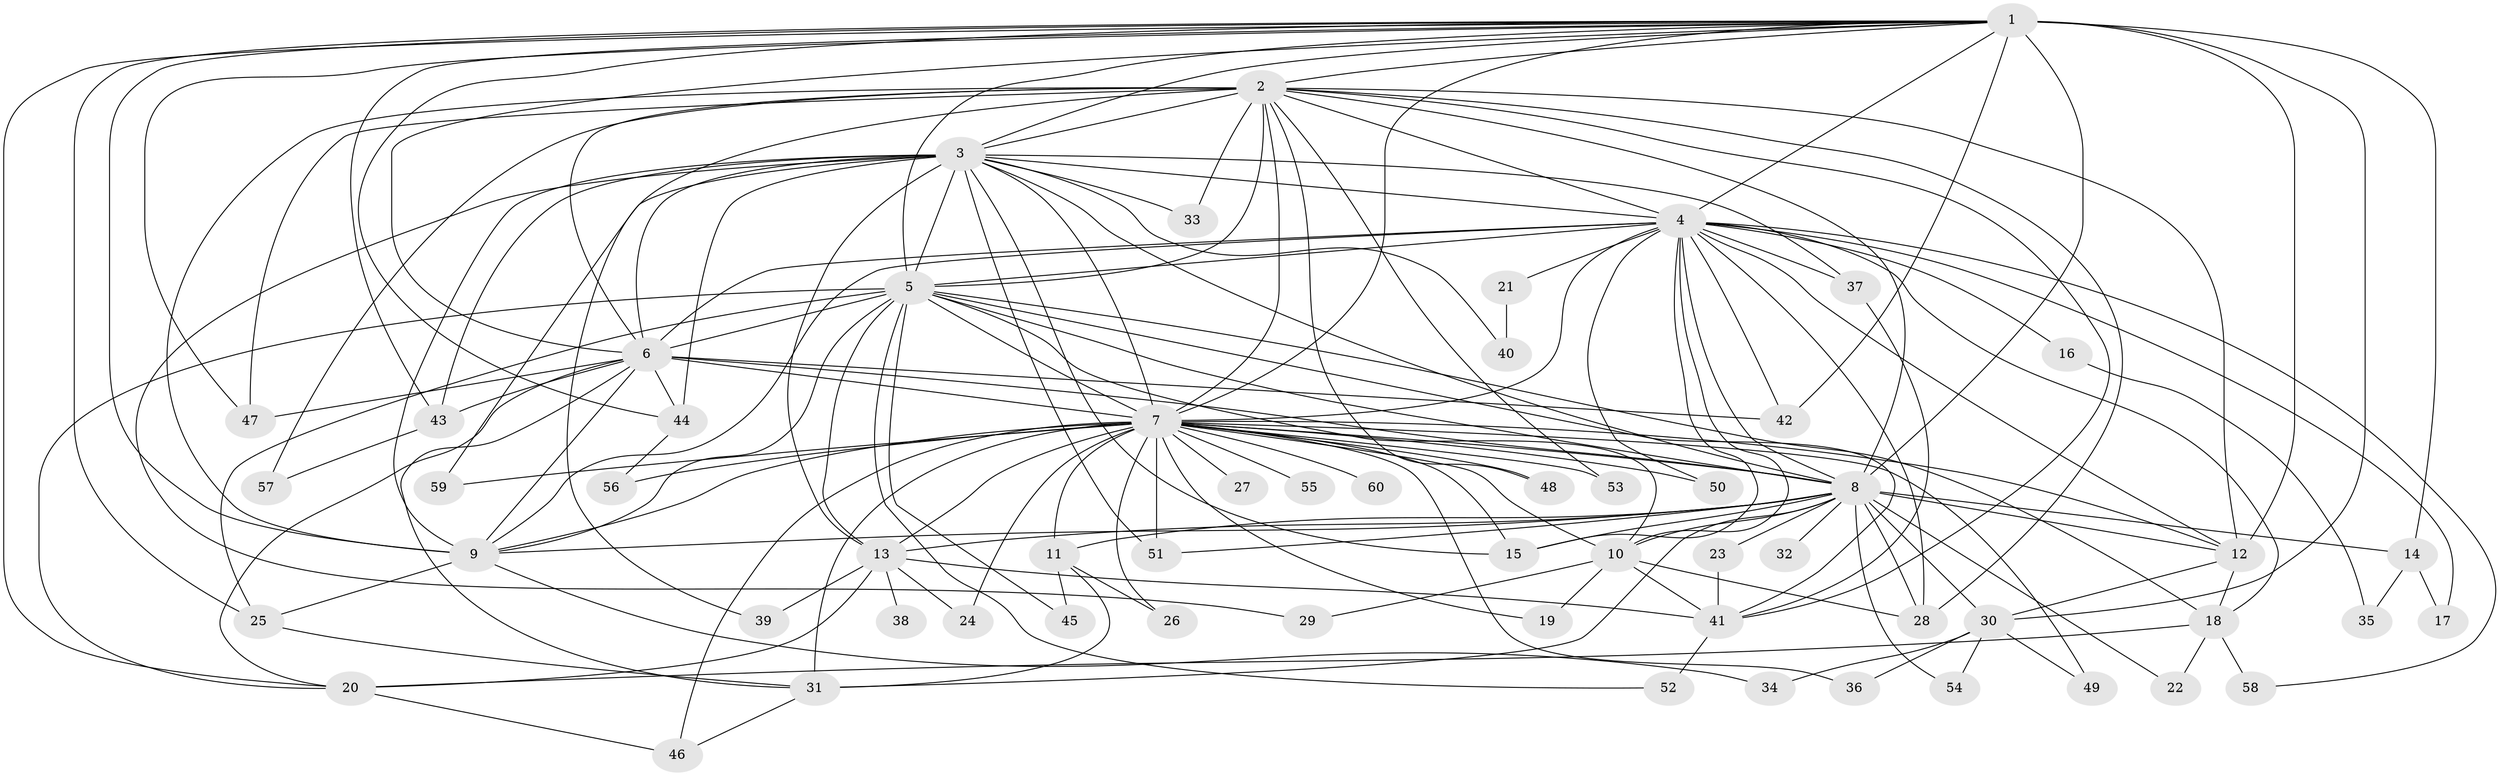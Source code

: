 // original degree distribution, {19: 0.025, 23: 0.008333333333333333, 24: 0.008333333333333333, 26: 0.008333333333333333, 32: 0.008333333333333333, 31: 0.008333333333333333, 21: 0.008333333333333333, 15: 0.008333333333333333, 7: 0.008333333333333333, 6: 0.03333333333333333, 5: 0.03333333333333333, 2: 0.55, 9: 0.008333333333333333, 3: 0.225, 4: 0.058333333333333334}
// Generated by graph-tools (version 1.1) at 2025/34/03/09/25 02:34:37]
// undirected, 60 vertices, 160 edges
graph export_dot {
graph [start="1"]
  node [color=gray90,style=filled];
  1;
  2;
  3;
  4;
  5;
  6;
  7;
  8;
  9;
  10;
  11;
  12;
  13;
  14;
  15;
  16;
  17;
  18;
  19;
  20;
  21;
  22;
  23;
  24;
  25;
  26;
  27;
  28;
  29;
  30;
  31;
  32;
  33;
  34;
  35;
  36;
  37;
  38;
  39;
  40;
  41;
  42;
  43;
  44;
  45;
  46;
  47;
  48;
  49;
  50;
  51;
  52;
  53;
  54;
  55;
  56;
  57;
  58;
  59;
  60;
  1 -- 2 [weight=2.0];
  1 -- 3 [weight=2.0];
  1 -- 4 [weight=2.0];
  1 -- 5 [weight=2.0];
  1 -- 6 [weight=2.0];
  1 -- 7 [weight=3.0];
  1 -- 8 [weight=3.0];
  1 -- 9 [weight=2.0];
  1 -- 12 [weight=10.0];
  1 -- 14 [weight=2.0];
  1 -- 20 [weight=1.0];
  1 -- 25 [weight=1.0];
  1 -- 30 [weight=1.0];
  1 -- 42 [weight=1.0];
  1 -- 43 [weight=1.0];
  1 -- 44 [weight=1.0];
  1 -- 47 [weight=1.0];
  2 -- 3 [weight=1.0];
  2 -- 4 [weight=1.0];
  2 -- 5 [weight=1.0];
  2 -- 6 [weight=3.0];
  2 -- 7 [weight=1.0];
  2 -- 8 [weight=2.0];
  2 -- 9 [weight=1.0];
  2 -- 12 [weight=1.0];
  2 -- 28 [weight=1.0];
  2 -- 33 [weight=2.0];
  2 -- 39 [weight=1.0];
  2 -- 41 [weight=1.0];
  2 -- 47 [weight=1.0];
  2 -- 48 [weight=1.0];
  2 -- 53 [weight=1.0];
  2 -- 57 [weight=1.0];
  3 -- 4 [weight=1.0];
  3 -- 5 [weight=2.0];
  3 -- 6 [weight=1.0];
  3 -- 7 [weight=1.0];
  3 -- 8 [weight=1.0];
  3 -- 9 [weight=3.0];
  3 -- 13 [weight=1.0];
  3 -- 15 [weight=1.0];
  3 -- 29 [weight=1.0];
  3 -- 33 [weight=1.0];
  3 -- 37 [weight=1.0];
  3 -- 40 [weight=1.0];
  3 -- 43 [weight=2.0];
  3 -- 44 [weight=1.0];
  3 -- 51 [weight=1.0];
  3 -- 59 [weight=1.0];
  4 -- 5 [weight=1.0];
  4 -- 6 [weight=1.0];
  4 -- 7 [weight=1.0];
  4 -- 8 [weight=1.0];
  4 -- 9 [weight=2.0];
  4 -- 10 [weight=1.0];
  4 -- 12 [weight=1.0];
  4 -- 15 [weight=1.0];
  4 -- 16 [weight=1.0];
  4 -- 17 [weight=1.0];
  4 -- 18 [weight=1.0];
  4 -- 21 [weight=1.0];
  4 -- 28 [weight=1.0];
  4 -- 37 [weight=1.0];
  4 -- 42 [weight=1.0];
  4 -- 50 [weight=1.0];
  4 -- 58 [weight=1.0];
  5 -- 6 [weight=1.0];
  5 -- 7 [weight=1.0];
  5 -- 8 [weight=1.0];
  5 -- 9 [weight=2.0];
  5 -- 10 [weight=1.0];
  5 -- 13 [weight=1.0];
  5 -- 18 [weight=1.0];
  5 -- 20 [weight=1.0];
  5 -- 25 [weight=1.0];
  5 -- 41 [weight=1.0];
  5 -- 45 [weight=1.0];
  5 -- 52 [weight=1.0];
  6 -- 7 [weight=12.0];
  6 -- 8 [weight=1.0];
  6 -- 9 [weight=1.0];
  6 -- 20 [weight=1.0];
  6 -- 31 [weight=1.0];
  6 -- 42 [weight=1.0];
  6 -- 43 [weight=1.0];
  6 -- 44 [weight=1.0];
  6 -- 47 [weight=1.0];
  7 -- 8 [weight=1.0];
  7 -- 9 [weight=1.0];
  7 -- 10 [weight=1.0];
  7 -- 11 [weight=2.0];
  7 -- 12 [weight=2.0];
  7 -- 13 [weight=1.0];
  7 -- 15 [weight=2.0];
  7 -- 19 [weight=1.0];
  7 -- 24 [weight=1.0];
  7 -- 26 [weight=1.0];
  7 -- 27 [weight=1.0];
  7 -- 31 [weight=2.0];
  7 -- 36 [weight=1.0];
  7 -- 46 [weight=1.0];
  7 -- 48 [weight=1.0];
  7 -- 49 [weight=1.0];
  7 -- 50 [weight=1.0];
  7 -- 51 [weight=2.0];
  7 -- 53 [weight=1.0];
  7 -- 55 [weight=1.0];
  7 -- 56 [weight=1.0];
  7 -- 59 [weight=1.0];
  7 -- 60 [weight=2.0];
  8 -- 9 [weight=2.0];
  8 -- 10 [weight=1.0];
  8 -- 11 [weight=1.0];
  8 -- 12 [weight=2.0];
  8 -- 13 [weight=1.0];
  8 -- 14 [weight=1.0];
  8 -- 15 [weight=1.0];
  8 -- 22 [weight=1.0];
  8 -- 23 [weight=1.0];
  8 -- 28 [weight=2.0];
  8 -- 30 [weight=2.0];
  8 -- 31 [weight=1.0];
  8 -- 32 [weight=1.0];
  8 -- 51 [weight=1.0];
  8 -- 54 [weight=1.0];
  9 -- 25 [weight=1.0];
  9 -- 34 [weight=1.0];
  10 -- 19 [weight=1.0];
  10 -- 28 [weight=1.0];
  10 -- 29 [weight=1.0];
  10 -- 41 [weight=1.0];
  11 -- 26 [weight=1.0];
  11 -- 31 [weight=1.0];
  11 -- 45 [weight=1.0];
  12 -- 18 [weight=1.0];
  12 -- 30 [weight=1.0];
  13 -- 20 [weight=1.0];
  13 -- 24 [weight=1.0];
  13 -- 38 [weight=1.0];
  13 -- 39 [weight=1.0];
  13 -- 41 [weight=1.0];
  14 -- 17 [weight=1.0];
  14 -- 35 [weight=1.0];
  16 -- 35 [weight=1.0];
  18 -- 20 [weight=1.0];
  18 -- 22 [weight=1.0];
  18 -- 58 [weight=1.0];
  20 -- 46 [weight=1.0];
  21 -- 40 [weight=1.0];
  23 -- 41 [weight=1.0];
  25 -- 31 [weight=1.0];
  30 -- 34 [weight=1.0];
  30 -- 36 [weight=1.0];
  30 -- 49 [weight=1.0];
  30 -- 54 [weight=1.0];
  31 -- 46 [weight=1.0];
  37 -- 41 [weight=1.0];
  41 -- 52 [weight=1.0];
  43 -- 57 [weight=1.0];
  44 -- 56 [weight=1.0];
}

